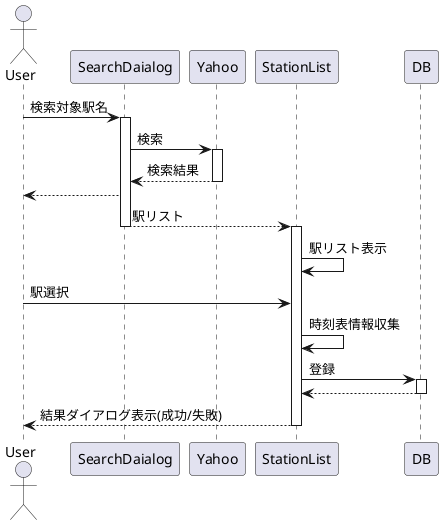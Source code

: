 @startuml 路線追加
actor User


User -> SearchDaialog : 検索対象駅名
activate SearchDaialog
SearchDaialog -> Yahoo : 検索
activate Yahoo
SearchDaialog <-- Yahoo : 検索結果
deactivate Yahoo
User <-- SearchDaialog
StationList <-- SearchDaialog : 駅リスト
deactivate SearchDaialog
activate StationList
StationList -> StationList : 駅リスト表示
User -> StationList : 駅選択
StationList -> StationList : 時刻表情報収集
StationList -> DB : 登録
activate DB
StationList <-- DB
deactivate DB
User <-- StationList : 結果ダイアログ表示(成功/失敗)
deactivate StationList

@enduml